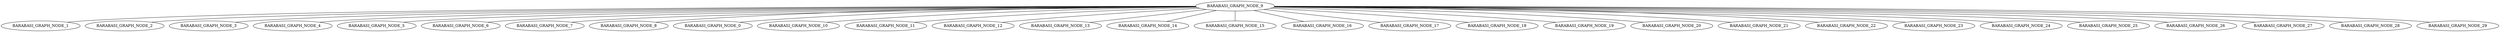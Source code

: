 graph BARABASI_GRAPH_BFS{
BARABASI_GRAPH_NODE_9 -- BARABASI_GRAPH_NODE_1;
BARABASI_GRAPH_NODE_9 -- BARABASI_GRAPH_NODE_2;
BARABASI_GRAPH_NODE_9 -- BARABASI_GRAPH_NODE_3;
BARABASI_GRAPH_NODE_9 -- BARABASI_GRAPH_NODE_4;
BARABASI_GRAPH_NODE_9 -- BARABASI_GRAPH_NODE_5;
BARABASI_GRAPH_NODE_9 -- BARABASI_GRAPH_NODE_6;
BARABASI_GRAPH_NODE_9 -- BARABASI_GRAPH_NODE_7;
BARABASI_GRAPH_NODE_9 -- BARABASI_GRAPH_NODE_8;
BARABASI_GRAPH_NODE_9 -- BARABASI_GRAPH_NODE_0;
BARABASI_GRAPH_NODE_9 -- BARABASI_GRAPH_NODE_10;
BARABASI_GRAPH_NODE_9 -- BARABASI_GRAPH_NODE_11;
BARABASI_GRAPH_NODE_9 -- BARABASI_GRAPH_NODE_12;
BARABASI_GRAPH_NODE_9 -- BARABASI_GRAPH_NODE_13;
BARABASI_GRAPH_NODE_9 -- BARABASI_GRAPH_NODE_14;
BARABASI_GRAPH_NODE_9 -- BARABASI_GRAPH_NODE_15;
BARABASI_GRAPH_NODE_9 -- BARABASI_GRAPH_NODE_16;
BARABASI_GRAPH_NODE_9 -- BARABASI_GRAPH_NODE_17;
BARABASI_GRAPH_NODE_9 -- BARABASI_GRAPH_NODE_18;
BARABASI_GRAPH_NODE_9 -- BARABASI_GRAPH_NODE_19;
BARABASI_GRAPH_NODE_9 -- BARABASI_GRAPH_NODE_20;
BARABASI_GRAPH_NODE_9 -- BARABASI_GRAPH_NODE_21;
BARABASI_GRAPH_NODE_9 -- BARABASI_GRAPH_NODE_22;
BARABASI_GRAPH_NODE_9 -- BARABASI_GRAPH_NODE_23;
BARABASI_GRAPH_NODE_9 -- BARABASI_GRAPH_NODE_24;
BARABASI_GRAPH_NODE_9 -- BARABASI_GRAPH_NODE_25;
BARABASI_GRAPH_NODE_9 -- BARABASI_GRAPH_NODE_26;
BARABASI_GRAPH_NODE_9 -- BARABASI_GRAPH_NODE_27;
BARABASI_GRAPH_NODE_9 -- BARABASI_GRAPH_NODE_28;
BARABASI_GRAPH_NODE_9 -- BARABASI_GRAPH_NODE_29;
}
